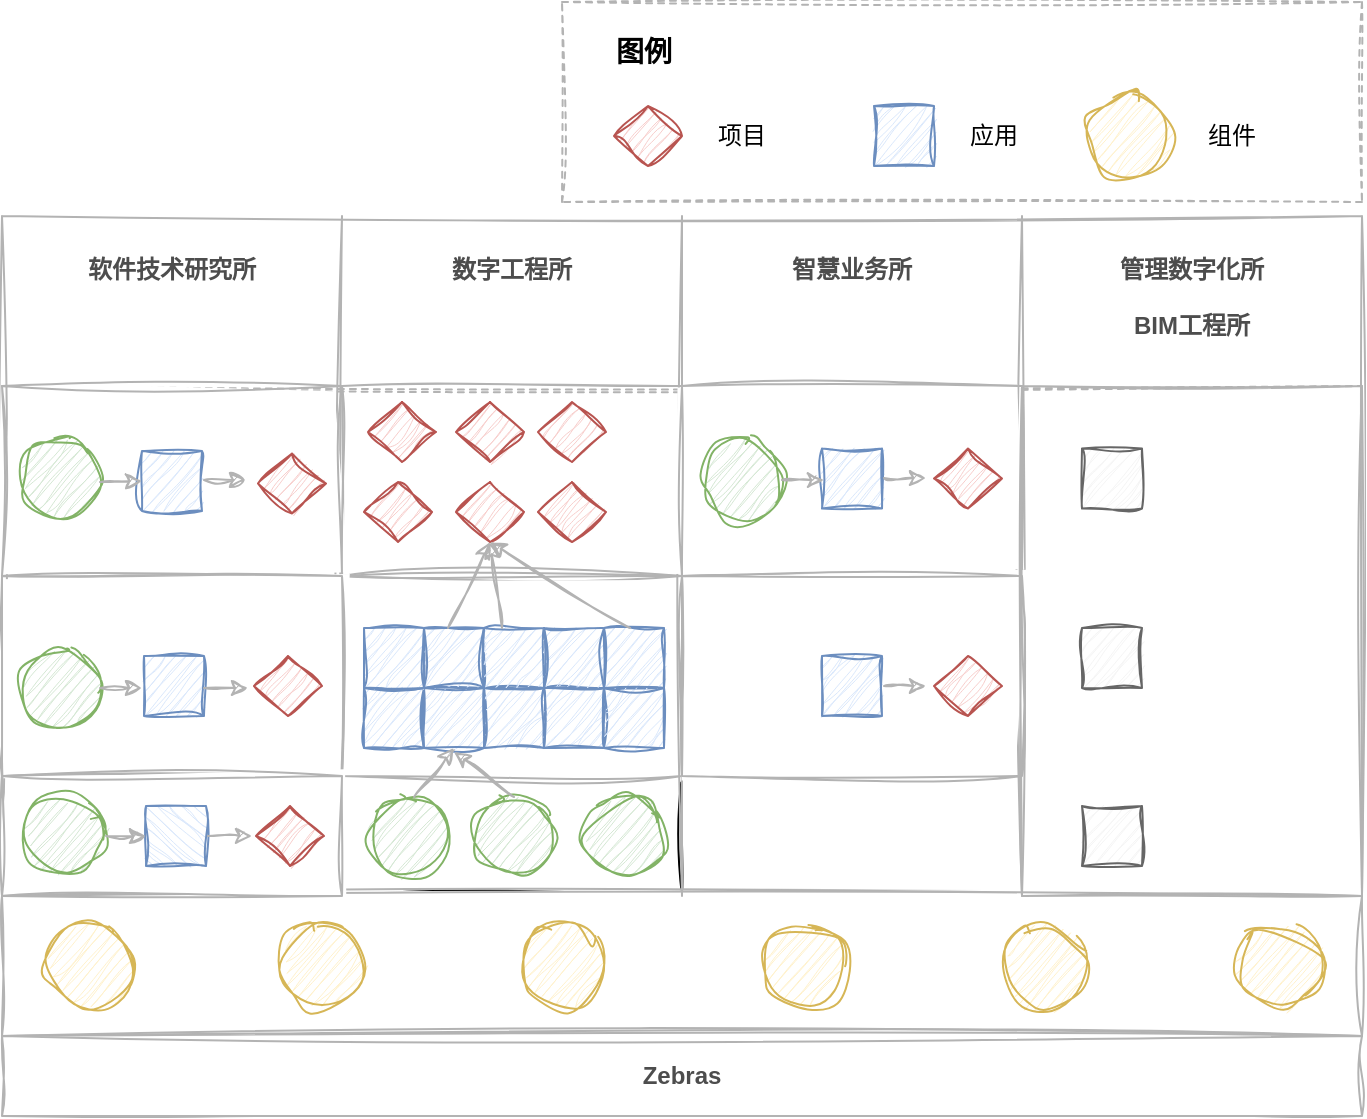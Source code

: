 <mxfile version="23.1.1" type="github">
  <diagram name="第 1 页" id="k96d_tm7nXuPgq4XOsUc">
    <mxGraphModel dx="1434" dy="758" grid="1" gridSize="10" guides="1" tooltips="1" connect="1" arrows="1" fold="1" page="1" pageScale="1" pageWidth="827" pageHeight="1169" math="0" shadow="0">
      <root>
        <mxCell id="0" />
        <mxCell id="1" parent="0" />
        <mxCell id="u-UJyPFnsbXhdUzjHb7E-4" value="" style="rounded=0;whiteSpace=wrap;html=1;dashed=1;strokeColor=#B3B3B3;sketch=1;curveFitting=1;jiggle=2;" vertex="1" parent="1">
          <mxGeometry x="360" y="160" width="400" height="100" as="geometry" />
        </mxCell>
        <mxCell id="R7Y35g_5S1FTrmvMjJEC-9" value="" style="rounded=0;whiteSpace=wrap;html=1;strokeColor=#B3B3B3;sketch=1;curveFitting=1;jiggle=2;" parent="1" vertex="1">
          <mxGeometry x="80" y="267" width="680" height="340" as="geometry" />
        </mxCell>
        <mxCell id="R7Y35g_5S1FTrmvMjJEC-99" value="" style="rounded=0;whiteSpace=wrap;html=1;sketch=1;curveFitting=1;jiggle=2;" parent="1" vertex="1">
          <mxGeometry x="250" y="547" width="170" height="60" as="geometry" />
        </mxCell>
        <mxCell id="R7Y35g_5S1FTrmvMjJEC-98" value="" style="rounded=0;whiteSpace=wrap;html=1;strokeColor=#B3B3B3;sketch=1;curveFitting=1;jiggle=2;" parent="1" vertex="1">
          <mxGeometry x="250" y="352" width="170" height="95" as="geometry" />
        </mxCell>
        <mxCell id="R7Y35g_5S1FTrmvMjJEC-97" value="" style="rounded=0;whiteSpace=wrap;html=1;strokeColor=#B3B3B3;sketch=1;curveFitting=1;jiggle=2;" parent="1" vertex="1">
          <mxGeometry x="250" y="447" width="170" height="100" as="geometry" />
        </mxCell>
        <mxCell id="R7Y35g_5S1FTrmvMjJEC-11" value="" style="rounded=0;whiteSpace=wrap;html=1;strokeColor=#B3B3B3;sketch=1;curveFitting=1;jiggle=2;" parent="1" vertex="1">
          <mxGeometry x="80" y="607" width="680" height="70" as="geometry" />
        </mxCell>
        <mxCell id="R7Y35g_5S1FTrmvMjJEC-12" value="" style="endArrow=none;html=1;rounded=0;entryX=0.5;entryY=0;entryDx=0;entryDy=0;exitX=0.5;exitY=0;exitDx=0;exitDy=0;strokeColor=#B3B3B3;sketch=1;curveFitting=1;jiggle=2;" parent="1" source="R7Y35g_5S1FTrmvMjJEC-11" target="R7Y35g_5S1FTrmvMjJEC-9" edge="1">
          <mxGeometry width="50" height="50" relative="1" as="geometry">
            <mxPoint x="430" y="607" as="sourcePoint" />
            <mxPoint x="430" y="387" as="targetPoint" />
          </mxGeometry>
        </mxCell>
        <mxCell id="R7Y35g_5S1FTrmvMjJEC-13" value="" style="endArrow=none;html=1;rounded=0;entryX=0.75;entryY=0;entryDx=0;entryDy=0;exitX=0.5;exitY=1;exitDx=0;exitDy=0;strokeColor=#B3B3B3;sketch=1;curveFitting=1;jiggle=2;" parent="1" target="R7Y35g_5S1FTrmvMjJEC-9" edge="1">
          <mxGeometry width="50" height="50" relative="1" as="geometry">
            <mxPoint x="590" y="607" as="sourcePoint" />
            <mxPoint x="590" y="387" as="targetPoint" />
          </mxGeometry>
        </mxCell>
        <mxCell id="R7Y35g_5S1FTrmvMjJEC-14" value="" style="endArrow=none;html=1;rounded=0;entryX=0.25;entryY=0;entryDx=0;entryDy=0;exitX=0.25;exitY=0;exitDx=0;exitDy=0;strokeColor=#B3B3B3;sketch=1;curveFitting=1;jiggle=2;" parent="1" source="R7Y35g_5S1FTrmvMjJEC-11" target="R7Y35g_5S1FTrmvMjJEC-9" edge="1">
          <mxGeometry width="50" height="50" relative="1" as="geometry">
            <mxPoint x="260" y="607" as="sourcePoint" />
            <mxPoint x="260" y="387" as="targetPoint" />
          </mxGeometry>
        </mxCell>
        <mxCell id="R7Y35g_5S1FTrmvMjJEC-15" value="软件技术研究所" style="text;html=1;strokeColor=none;fillColor=none;align=center;verticalAlign=middle;whiteSpace=wrap;rounded=0;fontStyle=1;fontColor=#4D4D4D;sketch=1;curveFitting=1;jiggle=2;" parent="1" vertex="1">
          <mxGeometry x="100" y="279" width="130" height="30" as="geometry" />
        </mxCell>
        <mxCell id="R7Y35g_5S1FTrmvMjJEC-16" value="数字工程所" style="text;html=1;strokeColor=none;fillColor=none;align=center;verticalAlign=middle;whiteSpace=wrap;rounded=0;fontStyle=1;fontColor=#4D4D4D;sketch=1;curveFitting=1;jiggle=2;" parent="1" vertex="1">
          <mxGeometry x="270" y="279" width="130" height="30" as="geometry" />
        </mxCell>
        <mxCell id="R7Y35g_5S1FTrmvMjJEC-17" value="智慧业务所" style="text;html=1;strokeColor=none;fillColor=none;align=center;verticalAlign=middle;whiteSpace=wrap;rounded=0;fontColor=#4D4D4D;fontStyle=1;sketch=1;curveFitting=1;jiggle=2;" parent="1" vertex="1">
          <mxGeometry x="440" y="279" width="130" height="30" as="geometry" />
        </mxCell>
        <mxCell id="R7Y35g_5S1FTrmvMjJEC-19" value="管理数字化所" style="text;html=1;strokeColor=none;fillColor=none;align=center;verticalAlign=middle;whiteSpace=wrap;rounded=0;fontStyle=1;fontColor=#4D4D4D;sketch=1;curveFitting=1;jiggle=2;" parent="1" vertex="1">
          <mxGeometry x="610" y="279" width="130" height="30" as="geometry" />
        </mxCell>
        <mxCell id="R7Y35g_5S1FTrmvMjJEC-20" value="BIM工程所" style="text;html=1;strokeColor=none;fillColor=none;align=center;verticalAlign=middle;whiteSpace=wrap;rounded=0;fontStyle=1;fontColor=#4D4D4D;sketch=1;curveFitting=1;jiggle=2;" parent="1" vertex="1">
          <mxGeometry x="610" y="307" width="130" height="30" as="geometry" />
        </mxCell>
        <mxCell id="R7Y35g_5S1FTrmvMjJEC-57" value="&lt;b&gt;&lt;font color=&quot;#4d4d4d&quot;&gt;Zebras&lt;/font&gt;&lt;/b&gt;" style="rounded=0;whiteSpace=wrap;html=1;strokeColor=#B3B3B3;sketch=1;curveFitting=1;jiggle=2;" parent="1" vertex="1">
          <mxGeometry x="80" y="677" width="680" height="40" as="geometry" />
        </mxCell>
        <mxCell id="R7Y35g_5S1FTrmvMjJEC-59" value="" style="ellipse;whiteSpace=wrap;html=1;aspect=fixed;fillColor=#fff2cc;strokeColor=#d6b656;sketch=1;curveFitting=1;jiggle=2;" parent="1" vertex="1">
          <mxGeometry x="102.5" y="620.75" width="42.5" height="42.5" as="geometry" />
        </mxCell>
        <mxCell id="R7Y35g_5S1FTrmvMjJEC-60" value="" style="ellipse;whiteSpace=wrap;html=1;aspect=fixed;fillColor=#fff2cc;strokeColor=#d6b656;sketch=1;curveFitting=1;jiggle=2;" parent="1" vertex="1">
          <mxGeometry x="218.5" y="620.75" width="42.5" height="42.5" as="geometry" />
        </mxCell>
        <mxCell id="R7Y35g_5S1FTrmvMjJEC-61" value="" style="ellipse;whiteSpace=wrap;html=1;aspect=fixed;fillColor=#fff2cc;strokeColor=#d6b656;sketch=1;curveFitting=1;jiggle=2;" parent="1" vertex="1">
          <mxGeometry x="580" y="620.75" width="42.5" height="42.5" as="geometry" />
        </mxCell>
        <mxCell id="R7Y35g_5S1FTrmvMjJEC-62" value="" style="ellipse;whiteSpace=wrap;html=1;aspect=fixed;fillColor=#fff2cc;strokeColor=#d6b656;sketch=1;curveFitting=1;jiggle=2;" parent="1" vertex="1">
          <mxGeometry x="697.5" y="620.75" width="42.5" height="42.5" as="geometry" />
        </mxCell>
        <mxCell id="R7Y35g_5S1FTrmvMjJEC-63" value="" style="endArrow=none;dashed=1;html=1;rounded=1;entryX=1;entryY=0.25;entryDx=0;entryDy=0;exitX=0;exitY=0.25;exitDx=0;exitDy=0;curved=0;strokeColor=#B3B3B3;sketch=1;curveFitting=1;jiggle=2;" parent="1" source="R7Y35g_5S1FTrmvMjJEC-9" target="R7Y35g_5S1FTrmvMjJEC-9" edge="1">
          <mxGeometry width="50" height="50" relative="1" as="geometry">
            <mxPoint x="420" y="547" as="sourcePoint" />
            <mxPoint x="470" y="497" as="targetPoint" />
          </mxGeometry>
        </mxCell>
        <mxCell id="R7Y35g_5S1FTrmvMjJEC-78" value="" style="ellipse;whiteSpace=wrap;html=1;aspect=fixed;fillColor=#d5e8d4;strokeColor=#82b366;sketch=1;curveFitting=1;jiggle=2;" parent="1" vertex="1">
          <mxGeometry x="263" y="557" width="40" height="40" as="geometry" />
        </mxCell>
        <mxCell id="R7Y35g_5S1FTrmvMjJEC-79" value="" style="ellipse;whiteSpace=wrap;html=1;aspect=fixed;fillColor=#d5e8d4;strokeColor=#82b366;sketch=1;curveFitting=1;jiggle=2;" parent="1" vertex="1">
          <mxGeometry x="316" y="557" width="40" height="40" as="geometry" />
        </mxCell>
        <mxCell id="R7Y35g_5S1FTrmvMjJEC-80" value="" style="ellipse;whiteSpace=wrap;html=1;aspect=fixed;fillColor=#d5e8d4;strokeColor=#82b366;sketch=1;curveFitting=1;jiggle=2;" parent="1" vertex="1">
          <mxGeometry x="371" y="557" width="40" height="40" as="geometry" />
        </mxCell>
        <mxCell id="R7Y35g_5S1FTrmvMjJEC-81" value="" style="rounded=0;whiteSpace=wrap;html=1;fillColor=#dae8fc;strokeColor=#6c8ebf;direction=west;sketch=1;curveFitting=1;jiggle=2;" parent="1" vertex="1">
          <mxGeometry x="261" y="503" width="30" height="30" as="geometry" />
        </mxCell>
        <mxCell id="R7Y35g_5S1FTrmvMjJEC-82" value="" style="rounded=0;whiteSpace=wrap;html=1;fillColor=#dae8fc;strokeColor=#6c8ebf;sketch=1;curveFitting=1;jiggle=2;" parent="1" vertex="1">
          <mxGeometry x="291" y="503" width="30" height="30" as="geometry" />
        </mxCell>
        <mxCell id="R7Y35g_5S1FTrmvMjJEC-83" value="" style="rounded=0;whiteSpace=wrap;html=1;fillColor=#dae8fc;strokeColor=#6c8ebf;sketch=1;curveFitting=1;jiggle=2;" parent="1" vertex="1">
          <mxGeometry x="321" y="503" width="30" height="30" as="geometry" />
        </mxCell>
        <mxCell id="R7Y35g_5S1FTrmvMjJEC-84" value="" style="rounded=0;whiteSpace=wrap;html=1;fillColor=#dae8fc;strokeColor=#6c8ebf;sketch=1;curveFitting=1;jiggle=2;" parent="1" vertex="1">
          <mxGeometry x="351" y="503" width="30" height="30" as="geometry" />
        </mxCell>
        <mxCell id="R7Y35g_5S1FTrmvMjJEC-85" value="" style="rounded=0;whiteSpace=wrap;html=1;fillColor=#dae8fc;strokeColor=#6c8ebf;sketch=1;curveFitting=1;jiggle=2;" parent="1" vertex="1">
          <mxGeometry x="381" y="503" width="30" height="30" as="geometry" />
        </mxCell>
        <mxCell id="R7Y35g_5S1FTrmvMjJEC-86" value="" style="rounded=0;whiteSpace=wrap;html=1;fillColor=#dae8fc;strokeColor=#6c8ebf;sketch=1;curveFitting=1;jiggle=2;" parent="1" vertex="1">
          <mxGeometry x="261" y="473" width="30" height="30" as="geometry" />
        </mxCell>
        <mxCell id="R7Y35g_5S1FTrmvMjJEC-87" value="" style="rounded=0;whiteSpace=wrap;html=1;fillColor=#dae8fc;strokeColor=#6c8ebf;sketch=1;curveFitting=1;jiggle=2;" parent="1" vertex="1">
          <mxGeometry x="291" y="473" width="30" height="30" as="geometry" />
        </mxCell>
        <mxCell id="R7Y35g_5S1FTrmvMjJEC-88" value="" style="rounded=0;whiteSpace=wrap;html=1;fillColor=#dae8fc;strokeColor=#6c8ebf;sketch=1;curveFitting=1;jiggle=2;" parent="1" vertex="1">
          <mxGeometry x="321" y="473" width="30" height="30" as="geometry" />
        </mxCell>
        <mxCell id="R7Y35g_5S1FTrmvMjJEC-89" value="" style="rounded=0;whiteSpace=wrap;html=1;fillColor=#dae8fc;strokeColor=#6c8ebf;sketch=1;curveFitting=1;jiggle=2;" parent="1" vertex="1">
          <mxGeometry x="351" y="473" width="30" height="30" as="geometry" />
        </mxCell>
        <mxCell id="R7Y35g_5S1FTrmvMjJEC-90" value="" style="rounded=0;whiteSpace=wrap;html=1;fillColor=#dae8fc;strokeColor=#6c8ebf;sketch=1;curveFitting=1;jiggle=2;" parent="1" vertex="1">
          <mxGeometry x="381" y="473" width="30" height="30" as="geometry" />
        </mxCell>
        <mxCell id="R7Y35g_5S1FTrmvMjJEC-91" value="" style="rhombus;whiteSpace=wrap;html=1;fillColor=#f8cecc;strokeColor=#b85450;sketch=1;curveFitting=1;jiggle=2;" parent="1" vertex="1">
          <mxGeometry x="263" y="360" width="34" height="30" as="geometry" />
        </mxCell>
        <mxCell id="R7Y35g_5S1FTrmvMjJEC-92" value="" style="rhombus;whiteSpace=wrap;html=1;fillColor=#f8cecc;strokeColor=#b85450;sketch=1;curveFitting=1;jiggle=2;" parent="1" vertex="1">
          <mxGeometry x="307" y="360" width="34" height="30" as="geometry" />
        </mxCell>
        <mxCell id="R7Y35g_5S1FTrmvMjJEC-93" value="" style="rhombus;whiteSpace=wrap;html=1;fillColor=#f8cecc;strokeColor=#b85450;sketch=1;curveFitting=1;jiggle=2;" parent="1" vertex="1">
          <mxGeometry x="348" y="360" width="34" height="30" as="geometry" />
        </mxCell>
        <mxCell id="R7Y35g_5S1FTrmvMjJEC-94" value="" style="rhombus;whiteSpace=wrap;html=1;fillColor=#f8cecc;strokeColor=#b85450;sketch=1;curveFitting=1;jiggle=2;" parent="1" vertex="1">
          <mxGeometry x="261" y="400" width="34" height="30" as="geometry" />
        </mxCell>
        <mxCell id="R7Y35g_5S1FTrmvMjJEC-95" value="" style="rhombus;whiteSpace=wrap;html=1;fillColor=#f8cecc;strokeColor=#b85450;sketch=1;curveFitting=1;jiggle=2;" parent="1" vertex="1">
          <mxGeometry x="307" y="400" width="34" height="30" as="geometry" />
        </mxCell>
        <mxCell id="R7Y35g_5S1FTrmvMjJEC-96" value="" style="rhombus;whiteSpace=wrap;html=1;fillColor=#f8cecc;strokeColor=#b85450;sketch=1;curveFitting=1;jiggle=2;" parent="1" vertex="1">
          <mxGeometry x="348" y="400" width="34" height="30" as="geometry" />
        </mxCell>
        <mxCell id="R7Y35g_5S1FTrmvMjJEC-101" value="" style="rounded=0;whiteSpace=wrap;html=1;strokeColor=#B3B3B3;sketch=1;curveFitting=1;jiggle=2;" parent="1" vertex="1">
          <mxGeometry x="80" y="352" width="170" height="95" as="geometry" />
        </mxCell>
        <mxCell id="R7Y35g_5S1FTrmvMjJEC-105" value="" style="rounded=0;whiteSpace=wrap;html=1;fillColor=#dae8fc;strokeColor=#6c8ebf;sketch=1;curveFitting=1;jiggle=2;" parent="1" vertex="1">
          <mxGeometry x="150" y="384.5" width="30" height="30" as="geometry" />
        </mxCell>
        <mxCell id="R7Y35g_5S1FTrmvMjJEC-106" value="" style="ellipse;whiteSpace=wrap;html=1;aspect=fixed;fillColor=#d5e8d4;strokeColor=#82b366;sketch=1;curveFitting=1;jiggle=2;" parent="1" vertex="1">
          <mxGeometry x="89" y="378.25" width="40" height="40" as="geometry" />
        </mxCell>
        <mxCell id="R7Y35g_5S1FTrmvMjJEC-107" value="" style="rounded=0;whiteSpace=wrap;html=1;strokeColor=#B3B3B3;sketch=1;curveFitting=1;jiggle=2;" parent="1" vertex="1">
          <mxGeometry x="420" y="352" width="170" height="95" as="geometry" />
        </mxCell>
        <mxCell id="R7Y35g_5S1FTrmvMjJEC-108" value="" style="ellipse;whiteSpace=wrap;html=1;aspect=fixed;fillColor=#d5e8d4;strokeColor=#82b366;sketch=1;curveFitting=1;jiggle=2;" parent="1" vertex="1">
          <mxGeometry x="430" y="379.5" width="40" height="40" as="geometry" />
        </mxCell>
        <mxCell id="R7Y35g_5S1FTrmvMjJEC-109" value="" style="rounded=0;whiteSpace=wrap;html=1;fillColor=#dae8fc;strokeColor=#6c8ebf;sketch=1;curveFitting=1;jiggle=2;" parent="1" vertex="1">
          <mxGeometry x="490" y="383.25" width="30" height="30" as="geometry" />
        </mxCell>
        <mxCell id="R7Y35g_5S1FTrmvMjJEC-110" value="" style="rhombus;whiteSpace=wrap;html=1;fillColor=#f8cecc;strokeColor=#b85450;sketch=1;curveFitting=1;jiggle=2;" parent="1" vertex="1">
          <mxGeometry x="546" y="383.25" width="34" height="30" as="geometry" />
        </mxCell>
        <mxCell id="R7Y35g_5S1FTrmvMjJEC-111" value="" style="rounded=0;whiteSpace=wrap;html=1;strokeColor=#B3B3B3;sketch=1;curveFitting=1;jiggle=2;" parent="1" vertex="1">
          <mxGeometry x="420" y="447" width="170" height="100" as="geometry" />
        </mxCell>
        <mxCell id="R7Y35g_5S1FTrmvMjJEC-112" value="" style="rounded=0;whiteSpace=wrap;html=1;fillColor=#dae8fc;strokeColor=#6c8ebf;sketch=1;curveFitting=1;jiggle=2;" parent="1" vertex="1">
          <mxGeometry x="490" y="487" width="30" height="30" as="geometry" />
        </mxCell>
        <mxCell id="R7Y35g_5S1FTrmvMjJEC-113" value="" style="rhombus;whiteSpace=wrap;html=1;fillColor=#f8cecc;strokeColor=#b85450;sketch=1;curveFitting=1;jiggle=2;" parent="1" vertex="1">
          <mxGeometry x="546" y="487" width="34" height="30" as="geometry" />
        </mxCell>
        <mxCell id="R7Y35g_5S1FTrmvMjJEC-114" value="" style="rhombus;whiteSpace=wrap;html=1;fillColor=#f8cecc;strokeColor=#b85450;sketch=1;curveFitting=1;jiggle=2;" parent="1" vertex="1">
          <mxGeometry x="208" y="385.75" width="34" height="30" as="geometry" />
        </mxCell>
        <mxCell id="R7Y35g_5S1FTrmvMjJEC-117" value="" style="ellipse;whiteSpace=wrap;html=1;aspect=fixed;fillColor=#fff2cc;strokeColor=#d6b656;sketch=1;curveFitting=1;jiggle=2;" parent="1" vertex="1">
          <mxGeometry x="338.5" y="620.75" width="42.5" height="42.5" as="geometry" />
        </mxCell>
        <mxCell id="R7Y35g_5S1FTrmvMjJEC-119" value="" style="ellipse;whiteSpace=wrap;html=1;aspect=fixed;fillColor=#fff2cc;strokeColor=#d6b656;sketch=1;curveFitting=1;jiggle=2;" parent="1" vertex="1">
          <mxGeometry x="460" y="620.75" width="42.5" height="42.5" as="geometry" />
        </mxCell>
        <mxCell id="R7Y35g_5S1FTrmvMjJEC-120" value="" style="rounded=0;whiteSpace=wrap;html=1;fillColor=none;fontColor=#333333;strokeColor=#B3B3B3;sketch=1;curveFitting=1;jiggle=2;" parent="1" vertex="1">
          <mxGeometry x="590" y="352" width="170" height="255" as="geometry" />
        </mxCell>
        <mxCell id="R7Y35g_5S1FTrmvMjJEC-128" value="" style="rounded=0;whiteSpace=wrap;html=1;strokeColor=#B3B3B3;sketch=1;curveFitting=1;jiggle=2;" parent="1" vertex="1">
          <mxGeometry x="80" y="447" width="170" height="100" as="geometry" />
        </mxCell>
        <mxCell id="R7Y35g_5S1FTrmvMjJEC-129" value="" style="rounded=0;whiteSpace=wrap;html=1;fillColor=#dae8fc;strokeColor=#6c8ebf;sketch=1;curveFitting=1;jiggle=2;" parent="1" vertex="1">
          <mxGeometry x="151" y="487" width="30" height="30" as="geometry" />
        </mxCell>
        <mxCell id="R7Y35g_5S1FTrmvMjJEC-130" value="" style="ellipse;whiteSpace=wrap;html=1;aspect=fixed;fillColor=#d5e8d4;strokeColor=#82b366;sketch=1;curveFitting=1;jiggle=2;" parent="1" vertex="1">
          <mxGeometry x="89" y="483" width="40" height="40" as="geometry" />
        </mxCell>
        <mxCell id="R7Y35g_5S1FTrmvMjJEC-131" value="" style="rhombus;whiteSpace=wrap;html=1;fillColor=#f8cecc;strokeColor=#b85450;sketch=1;curveFitting=1;jiggle=2;" parent="1" vertex="1">
          <mxGeometry x="206" y="487" width="34" height="30" as="geometry" />
        </mxCell>
        <mxCell id="R7Y35g_5S1FTrmvMjJEC-132" value="" style="rounded=0;whiteSpace=wrap;html=1;strokeColor=#B3B3B3;sketch=1;curveFitting=1;jiggle=2;" parent="1" vertex="1">
          <mxGeometry x="80" y="547" width="170" height="60" as="geometry" />
        </mxCell>
        <mxCell id="R7Y35g_5S1FTrmvMjJEC-133" value="" style="rounded=0;whiteSpace=wrap;html=1;fillColor=#dae8fc;strokeColor=#6c8ebf;direction=south;sketch=1;curveFitting=1;jiggle=2;" parent="1" vertex="1">
          <mxGeometry x="152" y="562" width="30" height="30" as="geometry" />
        </mxCell>
        <mxCell id="R7Y35g_5S1FTrmvMjJEC-134" value="" style="ellipse;whiteSpace=wrap;html=1;aspect=fixed;fillColor=#d5e8d4;strokeColor=#82b366;sketch=1;curveFitting=1;jiggle=2;" parent="1" vertex="1">
          <mxGeometry x="91" y="557" width="40" height="40" as="geometry" />
        </mxCell>
        <mxCell id="R7Y35g_5S1FTrmvMjJEC-135" value="" style="rhombus;whiteSpace=wrap;html=1;fillColor=#f8cecc;strokeColor=#b85450;sketch=1;curveFitting=1;jiggle=2;" parent="1" vertex="1">
          <mxGeometry x="207" y="562" width="34" height="30" as="geometry" />
        </mxCell>
        <mxCell id="R7Y35g_5S1FTrmvMjJEC-138" value="" style="endArrow=classic;html=1;rounded=0;entryX=0.5;entryY=1;entryDx=0;entryDy=0;strokeColor=#B3B3B3;sketch=1;curveFitting=1;jiggle=2;" parent="1" target="R7Y35g_5S1FTrmvMjJEC-95" edge="1">
          <mxGeometry width="50" height="50" relative="1" as="geometry">
            <mxPoint x="303" y="473" as="sourcePoint" />
            <mxPoint x="353" y="423" as="targetPoint" />
          </mxGeometry>
        </mxCell>
        <mxCell id="R7Y35g_5S1FTrmvMjJEC-139" value="" style="endArrow=classic;html=1;rounded=0;entryX=0.5;entryY=1;entryDx=0;entryDy=0;strokeColor=#B3B3B3;sketch=1;curveFitting=1;jiggle=2;" parent="1" target="R7Y35g_5S1FTrmvMjJEC-95" edge="1">
          <mxGeometry width="50" height="50" relative="1" as="geometry">
            <mxPoint x="330" y="473" as="sourcePoint" />
            <mxPoint x="351" y="430" as="targetPoint" />
          </mxGeometry>
        </mxCell>
        <mxCell id="R7Y35g_5S1FTrmvMjJEC-140" value="" style="endArrow=classic;html=1;rounded=0;entryX=0.5;entryY=1;entryDx=0;entryDy=0;strokeColor=#B3B3B3;sketch=1;curveFitting=1;jiggle=2;" parent="1" target="R7Y35g_5S1FTrmvMjJEC-95" edge="1">
          <mxGeometry width="50" height="50" relative="1" as="geometry">
            <mxPoint x="394" y="473" as="sourcePoint" />
            <mxPoint x="388" y="430" as="targetPoint" />
          </mxGeometry>
        </mxCell>
        <mxCell id="R7Y35g_5S1FTrmvMjJEC-141" value="" style="endArrow=classic;html=1;rounded=0;entryX=0.5;entryY=1;entryDx=0;entryDy=0;strokeColor=#B3B3B3;sketch=1;curveFitting=1;jiggle=2;" parent="1" target="R7Y35g_5S1FTrmvMjJEC-82" edge="1">
          <mxGeometry width="50" height="50" relative="1" as="geometry">
            <mxPoint x="286" y="557.5" as="sourcePoint" />
            <mxPoint x="307" y="514.5" as="targetPoint" />
          </mxGeometry>
        </mxCell>
        <mxCell id="R7Y35g_5S1FTrmvMjJEC-144" value="" style="endArrow=classic;html=1;rounded=0;strokeColor=#B3B3B3;sketch=1;curveFitting=1;jiggle=2;" parent="1" edge="1">
          <mxGeometry width="50" height="50" relative="1" as="geometry">
            <mxPoint x="336" y="557.5" as="sourcePoint" />
            <mxPoint x="306" y="535" as="targetPoint" />
          </mxGeometry>
        </mxCell>
        <mxCell id="R7Y35g_5S1FTrmvMjJEC-146" value="" style="endArrow=classic;html=1;rounded=0;entryX=0;entryY=0.5;entryDx=0;entryDy=0;strokeColor=#B3B3B3;sketch=1;curveFitting=1;jiggle=2;" parent="1" target="R7Y35g_5S1FTrmvMjJEC-105" edge="1">
          <mxGeometry width="50" height="50" relative="1" as="geometry">
            <mxPoint x="129" y="400" as="sourcePoint" />
            <mxPoint x="150" y="357" as="targetPoint" />
          </mxGeometry>
        </mxCell>
        <mxCell id="R7Y35g_5S1FTrmvMjJEC-150" value="" style="endArrow=classic;html=1;rounded=0;entryX=-0.075;entryY=0.549;entryDx=0;entryDy=0;strokeColor=#B3B3B3;entryPerimeter=0;sketch=1;curveFitting=1;jiggle=2;" parent="1" edge="1">
          <mxGeometry width="50" height="50" relative="1" as="geometry">
            <mxPoint x="181" y="503" as="sourcePoint" />
            <mxPoint x="203" y="503" as="targetPoint" />
          </mxGeometry>
        </mxCell>
        <mxCell id="R7Y35g_5S1FTrmvMjJEC-151" value="" style="endArrow=classic;html=1;rounded=0;entryX=-0.075;entryY=0.549;entryDx=0;entryDy=0;strokeColor=#B3B3B3;entryPerimeter=0;sketch=1;curveFitting=1;jiggle=2;" parent="1" edge="1">
          <mxGeometry width="50" height="50" relative="1" as="geometry">
            <mxPoint x="183" y="577" as="sourcePoint" />
            <mxPoint x="205" y="577" as="targetPoint" />
          </mxGeometry>
        </mxCell>
        <mxCell id="R7Y35g_5S1FTrmvMjJEC-157" value="" style="endArrow=classic;html=1;rounded=0;entryX=0;entryY=0.5;entryDx=0;entryDy=0;strokeColor=#B3B3B3;sketch=1;curveFitting=1;jiggle=2;" parent="1" edge="1">
          <mxGeometry width="50" height="50" relative="1" as="geometry">
            <mxPoint x="181" y="399" as="sourcePoint" />
            <mxPoint x="202" y="399" as="targetPoint" />
          </mxGeometry>
        </mxCell>
        <mxCell id="R7Y35g_5S1FTrmvMjJEC-158" value="" style="endArrow=classic;html=1;rounded=0;entryX=-0.075;entryY=0.549;entryDx=0;entryDy=0;strokeColor=#B3B3B3;entryPerimeter=0;exitX=1;exitY=0.5;exitDx=0;exitDy=0;sketch=1;curveFitting=1;jiggle=2;" parent="1" source="R7Y35g_5S1FTrmvMjJEC-130" edge="1">
          <mxGeometry width="50" height="50" relative="1" as="geometry">
            <mxPoint x="136" y="505" as="sourcePoint" />
            <mxPoint x="150" y="503" as="targetPoint" />
          </mxGeometry>
        </mxCell>
        <mxCell id="R7Y35g_5S1FTrmvMjJEC-160" value="" style="endArrow=classic;html=1;rounded=0;entryX=0.5;entryY=1;entryDx=0;entryDy=0;strokeColor=#B3B3B3;sketch=1;curveFitting=1;jiggle=2;" parent="1" target="R7Y35g_5S1FTrmvMjJEC-133" edge="1">
          <mxGeometry width="50" height="50" relative="1" as="geometry">
            <mxPoint x="132" y="577" as="sourcePoint" />
            <mxPoint x="154" y="577" as="targetPoint" />
          </mxGeometry>
        </mxCell>
        <mxCell id="R7Y35g_5S1FTrmvMjJEC-162" value="" style="endArrow=classic;html=1;rounded=0;entryX=0;entryY=0.5;entryDx=0;entryDy=0;strokeColor=#B3B3B3;sketch=1;curveFitting=1;jiggle=2;" parent="1" edge="1">
          <mxGeometry width="50" height="50" relative="1" as="geometry">
            <mxPoint x="470" y="399" as="sourcePoint" />
            <mxPoint x="491" y="399" as="targetPoint" />
          </mxGeometry>
        </mxCell>
        <mxCell id="R7Y35g_5S1FTrmvMjJEC-163" value="" style="endArrow=classic;html=1;rounded=0;entryX=0;entryY=0.5;entryDx=0;entryDy=0;strokeColor=#B3B3B3;sketch=1;curveFitting=1;jiggle=2;" parent="1" edge="1">
          <mxGeometry width="50" height="50" relative="1" as="geometry">
            <mxPoint x="521" y="398" as="sourcePoint" />
            <mxPoint x="542" y="398" as="targetPoint" />
          </mxGeometry>
        </mxCell>
        <mxCell id="R7Y35g_5S1FTrmvMjJEC-164" value="" style="endArrow=classic;html=1;rounded=0;entryX=0;entryY=0.5;entryDx=0;entryDy=0;strokeColor=#B3B3B3;sketch=1;curveFitting=1;jiggle=2;" parent="1" edge="1">
          <mxGeometry width="50" height="50" relative="1" as="geometry">
            <mxPoint x="521" y="502" as="sourcePoint" />
            <mxPoint x="542" y="502" as="targetPoint" />
          </mxGeometry>
        </mxCell>
        <mxCell id="R7Y35g_5S1FTrmvMjJEC-165" value="" style="rounded=0;whiteSpace=wrap;html=1;fillColor=#f5f5f5;strokeColor=#666666;fontColor=#333333;sketch=1;curveFitting=1;jiggle=2;" parent="1" vertex="1">
          <mxGeometry x="620" y="383.25" width="30" height="30" as="geometry" />
        </mxCell>
        <mxCell id="R7Y35g_5S1FTrmvMjJEC-169" value="" style="rounded=0;whiteSpace=wrap;html=1;fillColor=#f5f5f5;strokeColor=#666666;fontColor=#333333;sketch=1;curveFitting=1;jiggle=2;" parent="1" vertex="1">
          <mxGeometry x="620" y="473" width="30" height="30" as="geometry" />
        </mxCell>
        <mxCell id="R7Y35g_5S1FTrmvMjJEC-170" value="" style="rounded=0;whiteSpace=wrap;html=1;fillColor=#f5f5f5;strokeColor=#666666;fontColor=#333333;sketch=1;curveFitting=1;jiggle=2;" parent="1" vertex="1">
          <mxGeometry x="620" y="562" width="30" height="30" as="geometry" />
        </mxCell>
        <mxCell id="u-UJyPFnsbXhdUzjHb7E-2" value="" style="rounded=0;whiteSpace=wrap;html=1;fillColor=#dae8fc;strokeColor=#6c8ebf;sketch=1;curveFitting=1;jiggle=2;" vertex="1" parent="1">
          <mxGeometry x="516" y="212" width="30" height="30" as="geometry" />
        </mxCell>
        <mxCell id="u-UJyPFnsbXhdUzjHb7E-3" value="" style="rhombus;whiteSpace=wrap;html=1;fillColor=#f8cecc;strokeColor=#b85450;sketch=1;curveFitting=1;jiggle=2;" vertex="1" parent="1">
          <mxGeometry x="386" y="212" width="34" height="30" as="geometry" />
        </mxCell>
        <mxCell id="u-UJyPFnsbXhdUzjHb7E-6" value="" style="ellipse;whiteSpace=wrap;html=1;aspect=fixed;fillColor=#fff2cc;strokeColor=#d6b656;sketch=1;curveFitting=1;jiggle=2;" vertex="1" parent="1">
          <mxGeometry x="622.5" y="205.75" width="42.5" height="42.5" as="geometry" />
        </mxCell>
        <mxCell id="u-UJyPFnsbXhdUzjHb7E-7" value="项目" style="text;html=1;strokeColor=none;fillColor=none;align=center;verticalAlign=middle;whiteSpace=wrap;rounded=0;" vertex="1" parent="1">
          <mxGeometry x="420" y="212" width="60" height="30" as="geometry" />
        </mxCell>
        <mxCell id="u-UJyPFnsbXhdUzjHb7E-8" value="应用" style="text;html=1;strokeColor=none;fillColor=none;align=center;verticalAlign=middle;whiteSpace=wrap;rounded=0;" vertex="1" parent="1">
          <mxGeometry x="546" y="212" width="60" height="30" as="geometry" />
        </mxCell>
        <mxCell id="u-UJyPFnsbXhdUzjHb7E-9" value="组件" style="text;html=1;strokeColor=none;fillColor=none;align=center;verticalAlign=middle;whiteSpace=wrap;rounded=0;" vertex="1" parent="1">
          <mxGeometry x="665" y="212" width="60" height="30" as="geometry" />
        </mxCell>
        <mxCell id="u-UJyPFnsbXhdUzjHb7E-10" value="&lt;font style=&quot;font-size: 14px;&quot;&gt;图例&lt;/font&gt;" style="text;html=1;strokeColor=none;fillColor=none;align=center;verticalAlign=middle;whiteSpace=wrap;rounded=0;fontStyle=1" vertex="1" parent="1">
          <mxGeometry x="371" y="170" width="60" height="30" as="geometry" />
        </mxCell>
      </root>
    </mxGraphModel>
  </diagram>
</mxfile>

